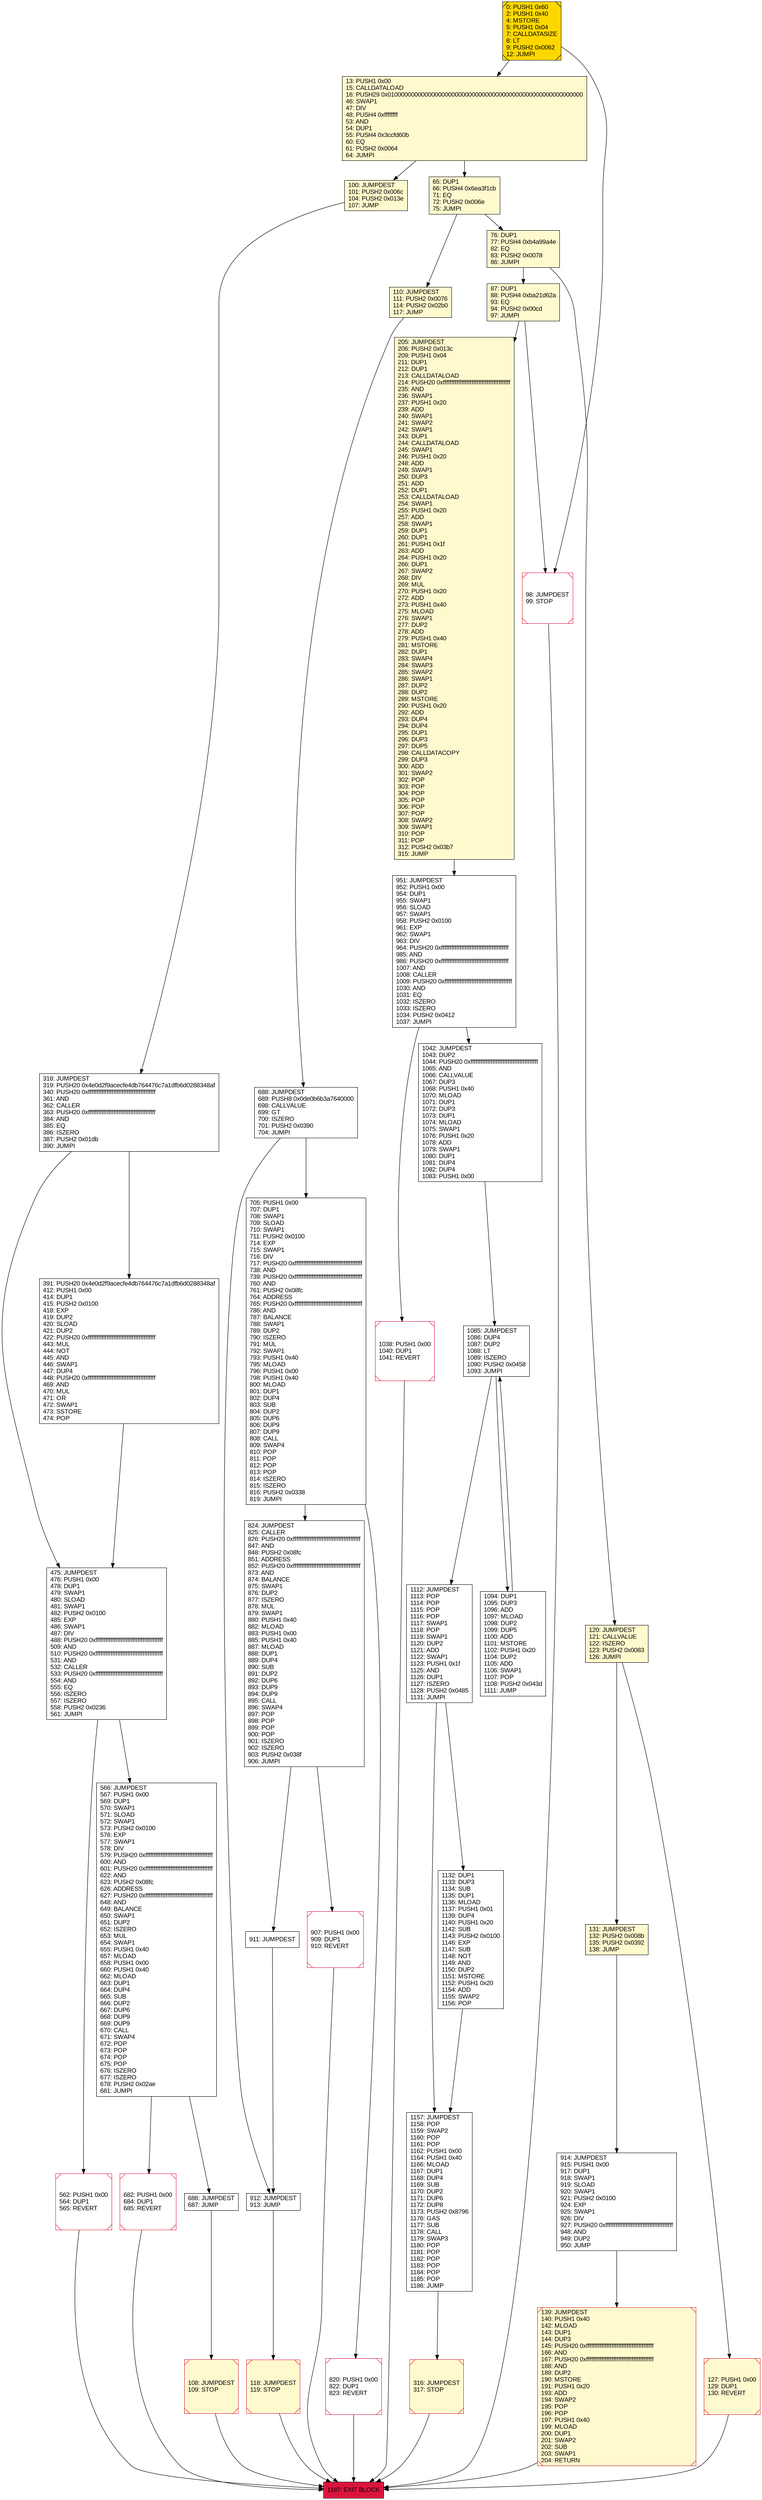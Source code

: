 digraph G {
bgcolor=transparent rankdir=UD;
node [shape=box style=filled color=black fillcolor=white fontname=arial fontcolor=black];
911 [label="911: JUMPDEST\l" ];
65 [label="65: DUP1\l66: PUSH4 0x6ea3f1cb\l71: EQ\l72: PUSH2 0x006e\l75: JUMPI\l" fillcolor=lemonchiffon ];
1085 [label="1085: JUMPDEST\l1086: DUP4\l1087: DUP2\l1088: LT\l1089: ISZERO\l1090: PUSH2 0x0458\l1093: JUMPI\l" ];
682 [label="682: PUSH1 0x00\l684: DUP1\l685: REVERT\l" shape=Msquare color=crimson ];
688 [label="688: JUMPDEST\l689: PUSH8 0x0de0b6b3a7640000\l698: CALLVALUE\l699: GT\l700: ISZERO\l701: PUSH2 0x0390\l704: JUMPI\l" ];
131 [label="131: JUMPDEST\l132: PUSH2 0x008b\l135: PUSH2 0x0392\l138: JUMP\l" fillcolor=lemonchiffon ];
120 [label="120: JUMPDEST\l121: CALLVALUE\l122: ISZERO\l123: PUSH2 0x0083\l126: JUMPI\l" fillcolor=lemonchiffon ];
951 [label="951: JUMPDEST\l952: PUSH1 0x00\l954: DUP1\l955: SWAP1\l956: SLOAD\l957: SWAP1\l958: PUSH2 0x0100\l961: EXP\l962: SWAP1\l963: DIV\l964: PUSH20 0xffffffffffffffffffffffffffffffffffffffff\l985: AND\l986: PUSH20 0xffffffffffffffffffffffffffffffffffffffff\l1007: AND\l1008: CALLER\l1009: PUSH20 0xffffffffffffffffffffffffffffffffffffffff\l1030: AND\l1031: EQ\l1032: ISZERO\l1033: ISZERO\l1034: PUSH2 0x0412\l1037: JUMPI\l" ];
562 [label="562: PUSH1 0x00\l564: DUP1\l565: REVERT\l" shape=Msquare color=crimson ];
76 [label="76: DUP1\l77: PUSH4 0xb4a99a4e\l82: EQ\l83: PUSH2 0x0078\l86: JUMPI\l" fillcolor=lemonchiffon ];
391 [label="391: PUSH20 0x4e0d2f9acecfe4db764476c7a1dfb6d0288348af\l412: PUSH1 0x00\l414: DUP1\l415: PUSH2 0x0100\l418: EXP\l419: DUP2\l420: SLOAD\l421: DUP2\l422: PUSH20 0xffffffffffffffffffffffffffffffffffffffff\l443: MUL\l444: NOT\l445: AND\l446: SWAP1\l447: DUP4\l448: PUSH20 0xffffffffffffffffffffffffffffffffffffffff\l469: AND\l470: MUL\l471: OR\l472: SWAP1\l473: SSTORE\l474: POP\l" ];
0 [label="0: PUSH1 0x60\l2: PUSH1 0x40\l4: MSTORE\l5: PUSH1 0x04\l7: CALLDATASIZE\l8: LT\l9: PUSH2 0x0062\l12: JUMPI\l" fillcolor=lemonchiffon shape=Msquare fillcolor=gold ];
87 [label="87: DUP1\l88: PUSH4 0xba21d62a\l93: EQ\l94: PUSH2 0x00cd\l97: JUMPI\l" fillcolor=lemonchiffon ];
820 [label="820: PUSH1 0x00\l822: DUP1\l823: REVERT\l" shape=Msquare color=crimson ];
475 [label="475: JUMPDEST\l476: PUSH1 0x00\l478: DUP1\l479: SWAP1\l480: SLOAD\l481: SWAP1\l482: PUSH2 0x0100\l485: EXP\l486: SWAP1\l487: DIV\l488: PUSH20 0xffffffffffffffffffffffffffffffffffffffff\l509: AND\l510: PUSH20 0xffffffffffffffffffffffffffffffffffffffff\l531: AND\l532: CALLER\l533: PUSH20 0xffffffffffffffffffffffffffffffffffffffff\l554: AND\l555: EQ\l556: ISZERO\l557: ISZERO\l558: PUSH2 0x0236\l561: JUMPI\l" ];
1157 [label="1157: JUMPDEST\l1158: POP\l1159: SWAP2\l1160: POP\l1161: POP\l1162: PUSH1 0x00\l1164: PUSH1 0x40\l1166: MLOAD\l1167: DUP1\l1168: DUP4\l1169: SUB\l1170: DUP2\l1171: DUP6\l1172: DUP8\l1173: PUSH2 0x8796\l1176: GAS\l1177: SUB\l1178: CALL\l1179: SWAP3\l1180: POP\l1181: POP\l1182: POP\l1183: POP\l1184: POP\l1185: POP\l1186: JUMP\l" ];
139 [label="139: JUMPDEST\l140: PUSH1 0x40\l142: MLOAD\l143: DUP1\l144: DUP3\l145: PUSH20 0xffffffffffffffffffffffffffffffffffffffff\l166: AND\l167: PUSH20 0xffffffffffffffffffffffffffffffffffffffff\l188: AND\l189: DUP2\l190: MSTORE\l191: PUSH1 0x20\l193: ADD\l194: SWAP2\l195: POP\l196: POP\l197: PUSH1 0x40\l199: MLOAD\l200: DUP1\l201: SWAP2\l202: SUB\l203: SWAP1\l204: RETURN\l" fillcolor=lemonchiffon shape=Msquare color=crimson ];
1112 [label="1112: JUMPDEST\l1113: POP\l1114: POP\l1115: POP\l1116: POP\l1117: SWAP1\l1118: POP\l1119: SWAP1\l1120: DUP2\l1121: ADD\l1122: SWAP1\l1123: PUSH1 0x1f\l1125: AND\l1126: DUP1\l1127: ISZERO\l1128: PUSH2 0x0485\l1131: JUMPI\l" ];
566 [label="566: JUMPDEST\l567: PUSH1 0x00\l569: DUP1\l570: SWAP1\l571: SLOAD\l572: SWAP1\l573: PUSH2 0x0100\l576: EXP\l577: SWAP1\l578: DIV\l579: PUSH20 0xffffffffffffffffffffffffffffffffffffffff\l600: AND\l601: PUSH20 0xffffffffffffffffffffffffffffffffffffffff\l622: AND\l623: PUSH2 0x08fc\l626: ADDRESS\l627: PUSH20 0xffffffffffffffffffffffffffffffffffffffff\l648: AND\l649: BALANCE\l650: SWAP1\l651: DUP2\l652: ISZERO\l653: MUL\l654: SWAP1\l655: PUSH1 0x40\l657: MLOAD\l658: PUSH1 0x00\l660: PUSH1 0x40\l662: MLOAD\l663: DUP1\l664: DUP4\l665: SUB\l666: DUP2\l667: DUP6\l668: DUP9\l669: DUP9\l670: CALL\l671: SWAP4\l672: POP\l673: POP\l674: POP\l675: POP\l676: ISZERO\l677: ISZERO\l678: PUSH2 0x02ae\l681: JUMPI\l" ];
686 [label="686: JUMPDEST\l687: JUMP\l" ];
13 [label="13: PUSH1 0x00\l15: CALLDATALOAD\l16: PUSH29 0x0100000000000000000000000000000000000000000000000000000000\l46: SWAP1\l47: DIV\l48: PUSH4 0xffffffff\l53: AND\l54: DUP1\l55: PUSH4 0x3ccfd60b\l60: EQ\l61: PUSH2 0x0064\l64: JUMPI\l" fillcolor=lemonchiffon ];
318 [label="318: JUMPDEST\l319: PUSH20 0x4e0d2f9acecfe4db764476c7a1dfb6d0288348af\l340: PUSH20 0xffffffffffffffffffffffffffffffffffffffff\l361: AND\l362: CALLER\l363: PUSH20 0xffffffffffffffffffffffffffffffffffffffff\l384: AND\l385: EQ\l386: ISZERO\l387: PUSH2 0x01db\l390: JUMPI\l" ];
127 [label="127: PUSH1 0x00\l129: DUP1\l130: REVERT\l" fillcolor=lemonchiffon shape=Msquare color=crimson ];
110 [label="110: JUMPDEST\l111: PUSH2 0x0076\l114: PUSH2 0x02b0\l117: JUMP\l" fillcolor=lemonchiffon ];
118 [label="118: JUMPDEST\l119: STOP\l" fillcolor=lemonchiffon shape=Msquare color=crimson ];
1187 [label="1187: EXIT BLOCK\l" fillcolor=crimson ];
914 [label="914: JUMPDEST\l915: PUSH1 0x00\l917: DUP1\l918: SWAP1\l919: SLOAD\l920: SWAP1\l921: PUSH2 0x0100\l924: EXP\l925: SWAP1\l926: DIV\l927: PUSH20 0xffffffffffffffffffffffffffffffffffffffff\l948: AND\l949: DUP2\l950: JUMP\l" ];
705 [label="705: PUSH1 0x00\l707: DUP1\l708: SWAP1\l709: SLOAD\l710: SWAP1\l711: PUSH2 0x0100\l714: EXP\l715: SWAP1\l716: DIV\l717: PUSH20 0xffffffffffffffffffffffffffffffffffffffff\l738: AND\l739: PUSH20 0xffffffffffffffffffffffffffffffffffffffff\l760: AND\l761: PUSH2 0x08fc\l764: ADDRESS\l765: PUSH20 0xffffffffffffffffffffffffffffffffffffffff\l786: AND\l787: BALANCE\l788: SWAP1\l789: DUP2\l790: ISZERO\l791: MUL\l792: SWAP1\l793: PUSH1 0x40\l795: MLOAD\l796: PUSH1 0x00\l798: PUSH1 0x40\l800: MLOAD\l801: DUP1\l802: DUP4\l803: SUB\l804: DUP2\l805: DUP6\l806: DUP9\l807: DUP9\l808: CALL\l809: SWAP4\l810: POP\l811: POP\l812: POP\l813: POP\l814: ISZERO\l815: ISZERO\l816: PUSH2 0x0338\l819: JUMPI\l" ];
1042 [label="1042: JUMPDEST\l1043: DUP2\l1044: PUSH20 0xffffffffffffffffffffffffffffffffffffffff\l1065: AND\l1066: CALLVALUE\l1067: DUP3\l1068: PUSH1 0x40\l1070: MLOAD\l1071: DUP1\l1072: DUP3\l1073: DUP1\l1074: MLOAD\l1075: SWAP1\l1076: PUSH1 0x20\l1078: ADD\l1079: SWAP1\l1080: DUP1\l1081: DUP4\l1082: DUP4\l1083: PUSH1 0x00\l" ];
912 [label="912: JUMPDEST\l913: JUMP\l" ];
1132 [label="1132: DUP1\l1133: DUP3\l1134: SUB\l1135: DUP1\l1136: MLOAD\l1137: PUSH1 0x01\l1139: DUP4\l1140: PUSH1 0x20\l1142: SUB\l1143: PUSH2 0x0100\l1146: EXP\l1147: SUB\l1148: NOT\l1149: AND\l1150: DUP2\l1151: MSTORE\l1152: PUSH1 0x20\l1154: ADD\l1155: SWAP2\l1156: POP\l" ];
316 [label="316: JUMPDEST\l317: STOP\l" fillcolor=lemonchiffon shape=Msquare color=crimson ];
907 [label="907: PUSH1 0x00\l909: DUP1\l910: REVERT\l" shape=Msquare color=crimson ];
1038 [label="1038: PUSH1 0x00\l1040: DUP1\l1041: REVERT\l" shape=Msquare color=crimson ];
824 [label="824: JUMPDEST\l825: CALLER\l826: PUSH20 0xffffffffffffffffffffffffffffffffffffffff\l847: AND\l848: PUSH2 0x08fc\l851: ADDRESS\l852: PUSH20 0xffffffffffffffffffffffffffffffffffffffff\l873: AND\l874: BALANCE\l875: SWAP1\l876: DUP2\l877: ISZERO\l878: MUL\l879: SWAP1\l880: PUSH1 0x40\l882: MLOAD\l883: PUSH1 0x00\l885: PUSH1 0x40\l887: MLOAD\l888: DUP1\l889: DUP4\l890: SUB\l891: DUP2\l892: DUP6\l893: DUP9\l894: DUP9\l895: CALL\l896: SWAP4\l897: POP\l898: POP\l899: POP\l900: POP\l901: ISZERO\l902: ISZERO\l903: PUSH2 0x038f\l906: JUMPI\l" ];
98 [label="98: JUMPDEST\l99: STOP\l" shape=Msquare color=crimson ];
100 [label="100: JUMPDEST\l101: PUSH2 0x006c\l104: PUSH2 0x013e\l107: JUMP\l" fillcolor=lemonchiffon ];
108 [label="108: JUMPDEST\l109: STOP\l" fillcolor=lemonchiffon shape=Msquare color=crimson ];
1094 [label="1094: DUP1\l1095: DUP3\l1096: ADD\l1097: MLOAD\l1098: DUP2\l1099: DUP5\l1100: ADD\l1101: MSTORE\l1102: PUSH1 0x20\l1104: DUP2\l1105: ADD\l1106: SWAP1\l1107: POP\l1108: PUSH2 0x043d\l1111: JUMP\l" ];
205 [label="205: JUMPDEST\l206: PUSH2 0x013c\l209: PUSH1 0x04\l211: DUP1\l212: DUP1\l213: CALLDATALOAD\l214: PUSH20 0xffffffffffffffffffffffffffffffffffffffff\l235: AND\l236: SWAP1\l237: PUSH1 0x20\l239: ADD\l240: SWAP1\l241: SWAP2\l242: SWAP1\l243: DUP1\l244: CALLDATALOAD\l245: SWAP1\l246: PUSH1 0x20\l248: ADD\l249: SWAP1\l250: DUP3\l251: ADD\l252: DUP1\l253: CALLDATALOAD\l254: SWAP1\l255: PUSH1 0x20\l257: ADD\l258: SWAP1\l259: DUP1\l260: DUP1\l261: PUSH1 0x1f\l263: ADD\l264: PUSH1 0x20\l266: DUP1\l267: SWAP2\l268: DIV\l269: MUL\l270: PUSH1 0x20\l272: ADD\l273: PUSH1 0x40\l275: MLOAD\l276: SWAP1\l277: DUP2\l278: ADD\l279: PUSH1 0x40\l281: MSTORE\l282: DUP1\l283: SWAP4\l284: SWAP3\l285: SWAP2\l286: SWAP1\l287: DUP2\l288: DUP2\l289: MSTORE\l290: PUSH1 0x20\l292: ADD\l293: DUP4\l294: DUP4\l295: DUP1\l296: DUP3\l297: DUP5\l298: CALLDATACOPY\l299: DUP3\l300: ADD\l301: SWAP2\l302: POP\l303: POP\l304: POP\l305: POP\l306: POP\l307: POP\l308: SWAP2\l309: SWAP1\l310: POP\l311: POP\l312: PUSH2 0x03b7\l315: JUMP\l" fillcolor=lemonchiffon ];
76 -> 87;
391 -> 475;
475 -> 562;
907 -> 1187;
316 -> 1187;
318 -> 475;
1038 -> 1187;
0 -> 13;
318 -> 391;
120 -> 127;
1085 -> 1112;
76 -> 120;
824 -> 907;
13 -> 100;
0 -> 98;
87 -> 98;
682 -> 1187;
688 -> 705;
131 -> 914;
110 -> 688;
562 -> 1187;
820 -> 1187;
1112 -> 1132;
1157 -> 316;
566 -> 686;
118 -> 1187;
120 -> 131;
912 -> 118;
475 -> 566;
1112 -> 1157;
705 -> 824;
65 -> 76;
566 -> 682;
98 -> 1187;
108 -> 1187;
13 -> 65;
686 -> 108;
100 -> 318;
911 -> 912;
65 -> 110;
87 -> 205;
688 -> 912;
205 -> 951;
1042 -> 1085;
705 -> 820;
1132 -> 1157;
1085 -> 1094;
1094 -> 1085;
824 -> 911;
951 -> 1042;
139 -> 1187;
914 -> 139;
127 -> 1187;
951 -> 1038;
}